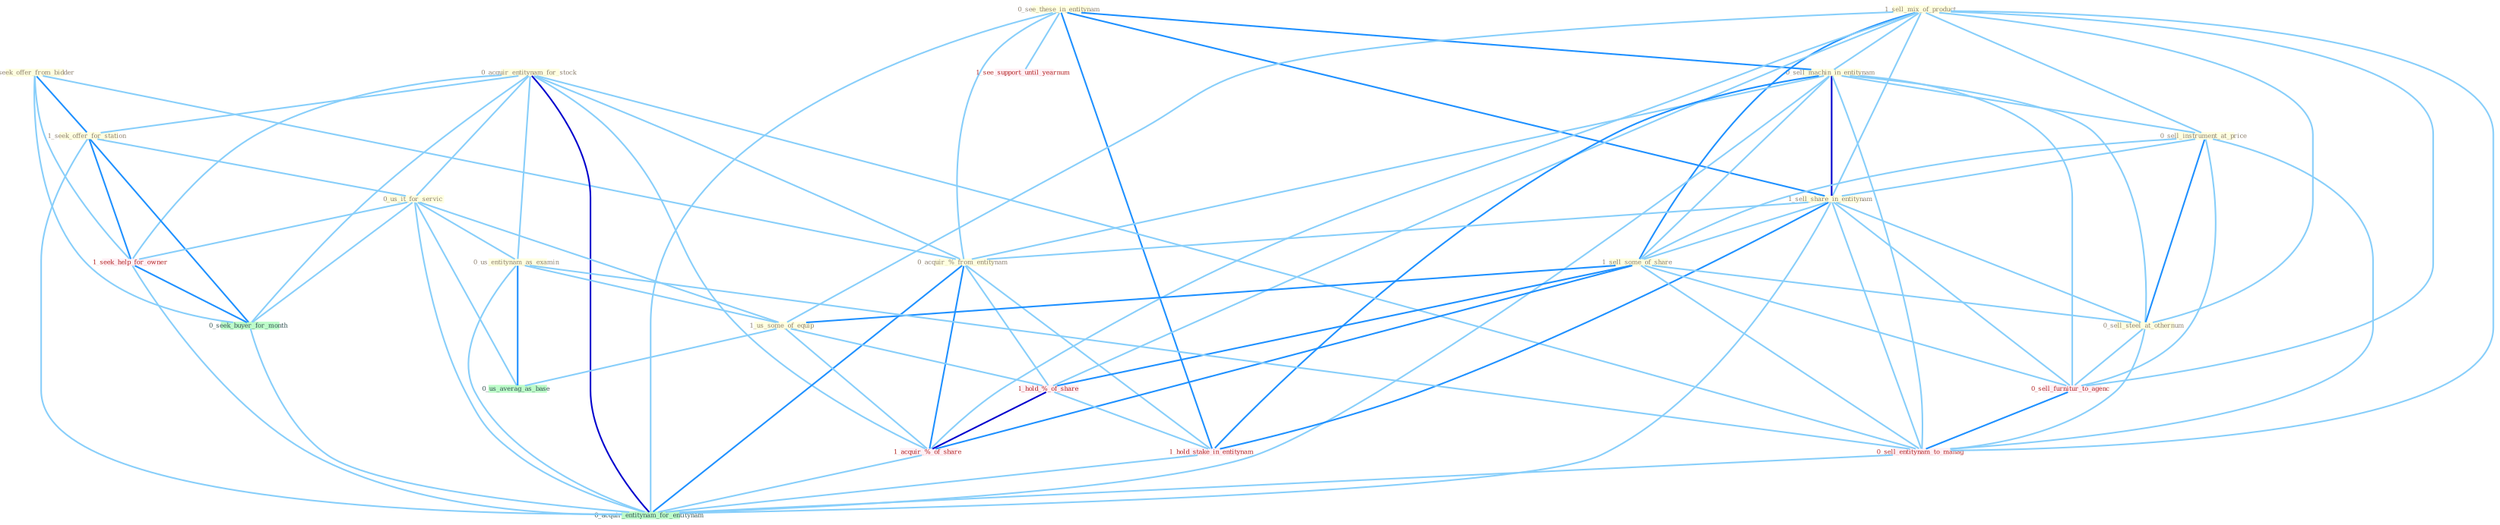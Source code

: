 Graph G{ 
    node
    [shape=polygon,style=filled,width=.5,height=.06,color="#BDFCC9",fixedsize=true,fontsize=4,
    fontcolor="#2f4f4f"];
    {node
    [color="#ffffe0", fontcolor="#8b7d6b"] "0_seek_offer_from_bidder " "0_see_these_in_entitynam " "1_sell_mix_of_product " "0_sell_machin_in_entitynam " "0_acquir_entitynam_for_stock " "1_seek_offer_for_station " "0_sell_instrument_at_price " "1_sell_share_in_entitynam " "0_acquir_%_from_entitynam " "1_sell_some_of_share " "0_us_it_for_servic " "0_sell_steel_at_othernum " "0_us_entitynam_as_examin " "1_us_some_of_equip "}
{node [color="#fff0f5", fontcolor="#b22222"] "1_hold_%_of_share " "1_hold_stake_in_entitynam " "1_seek_help_for_owner " "1_acquir_%_of_share " "1_see_support_until_yearnum " "0_sell_furnitur_to_agenc " "0_sell_entitynam_to_manag "}
edge [color="#B0E2FF"];

	"0_seek_offer_from_bidder " -- "1_seek_offer_for_station " [w="2", color="#1e90ff" , len=0.8];
	"0_seek_offer_from_bidder " -- "0_acquir_%_from_entitynam " [w="1", color="#87cefa" ];
	"0_seek_offer_from_bidder " -- "1_seek_help_for_owner " [w="1", color="#87cefa" ];
	"0_seek_offer_from_bidder " -- "0_seek_buyer_for_month " [w="1", color="#87cefa" ];
	"0_see_these_in_entitynam " -- "0_sell_machin_in_entitynam " [w="2", color="#1e90ff" , len=0.8];
	"0_see_these_in_entitynam " -- "1_sell_share_in_entitynam " [w="2", color="#1e90ff" , len=0.8];
	"0_see_these_in_entitynam " -- "0_acquir_%_from_entitynam " [w="1", color="#87cefa" ];
	"0_see_these_in_entitynam " -- "1_hold_stake_in_entitynam " [w="2", color="#1e90ff" , len=0.8];
	"0_see_these_in_entitynam " -- "1_see_support_until_yearnum " [w="1", color="#87cefa" ];
	"0_see_these_in_entitynam " -- "0_acquir_entitynam_for_entitynam " [w="1", color="#87cefa" ];
	"1_sell_mix_of_product " -- "0_sell_machin_in_entitynam " [w="1", color="#87cefa" ];
	"1_sell_mix_of_product " -- "0_sell_instrument_at_price " [w="1", color="#87cefa" ];
	"1_sell_mix_of_product " -- "1_sell_share_in_entitynam " [w="1", color="#87cefa" ];
	"1_sell_mix_of_product " -- "1_sell_some_of_share " [w="2", color="#1e90ff" , len=0.8];
	"1_sell_mix_of_product " -- "0_sell_steel_at_othernum " [w="1", color="#87cefa" ];
	"1_sell_mix_of_product " -- "1_us_some_of_equip " [w="1", color="#87cefa" ];
	"1_sell_mix_of_product " -- "1_hold_%_of_share " [w="1", color="#87cefa" ];
	"1_sell_mix_of_product " -- "1_acquir_%_of_share " [w="1", color="#87cefa" ];
	"1_sell_mix_of_product " -- "0_sell_furnitur_to_agenc " [w="1", color="#87cefa" ];
	"1_sell_mix_of_product " -- "0_sell_entitynam_to_manag " [w="1", color="#87cefa" ];
	"0_sell_machin_in_entitynam " -- "0_sell_instrument_at_price " [w="1", color="#87cefa" ];
	"0_sell_machin_in_entitynam " -- "1_sell_share_in_entitynam " [w="3", color="#0000cd" , len=0.6];
	"0_sell_machin_in_entitynam " -- "0_acquir_%_from_entitynam " [w="1", color="#87cefa" ];
	"0_sell_machin_in_entitynam " -- "1_sell_some_of_share " [w="1", color="#87cefa" ];
	"0_sell_machin_in_entitynam " -- "0_sell_steel_at_othernum " [w="1", color="#87cefa" ];
	"0_sell_machin_in_entitynam " -- "1_hold_stake_in_entitynam " [w="2", color="#1e90ff" , len=0.8];
	"0_sell_machin_in_entitynam " -- "0_sell_furnitur_to_agenc " [w="1", color="#87cefa" ];
	"0_sell_machin_in_entitynam " -- "0_sell_entitynam_to_manag " [w="1", color="#87cefa" ];
	"0_sell_machin_in_entitynam " -- "0_acquir_entitynam_for_entitynam " [w="1", color="#87cefa" ];
	"0_acquir_entitynam_for_stock " -- "1_seek_offer_for_station " [w="1", color="#87cefa" ];
	"0_acquir_entitynam_for_stock " -- "0_acquir_%_from_entitynam " [w="1", color="#87cefa" ];
	"0_acquir_entitynam_for_stock " -- "0_us_it_for_servic " [w="1", color="#87cefa" ];
	"0_acquir_entitynam_for_stock " -- "0_us_entitynam_as_examin " [w="1", color="#87cefa" ];
	"0_acquir_entitynam_for_stock " -- "1_seek_help_for_owner " [w="1", color="#87cefa" ];
	"0_acquir_entitynam_for_stock " -- "0_seek_buyer_for_month " [w="1", color="#87cefa" ];
	"0_acquir_entitynam_for_stock " -- "1_acquir_%_of_share " [w="1", color="#87cefa" ];
	"0_acquir_entitynam_for_stock " -- "0_sell_entitynam_to_manag " [w="1", color="#87cefa" ];
	"0_acquir_entitynam_for_stock " -- "0_acquir_entitynam_for_entitynam " [w="3", color="#0000cd" , len=0.6];
	"1_seek_offer_for_station " -- "0_us_it_for_servic " [w="1", color="#87cefa" ];
	"1_seek_offer_for_station " -- "1_seek_help_for_owner " [w="2", color="#1e90ff" , len=0.8];
	"1_seek_offer_for_station " -- "0_seek_buyer_for_month " [w="2", color="#1e90ff" , len=0.8];
	"1_seek_offer_for_station " -- "0_acquir_entitynam_for_entitynam " [w="1", color="#87cefa" ];
	"0_sell_instrument_at_price " -- "1_sell_share_in_entitynam " [w="1", color="#87cefa" ];
	"0_sell_instrument_at_price " -- "1_sell_some_of_share " [w="1", color="#87cefa" ];
	"0_sell_instrument_at_price " -- "0_sell_steel_at_othernum " [w="2", color="#1e90ff" , len=0.8];
	"0_sell_instrument_at_price " -- "0_sell_furnitur_to_agenc " [w="1", color="#87cefa" ];
	"0_sell_instrument_at_price " -- "0_sell_entitynam_to_manag " [w="1", color="#87cefa" ];
	"1_sell_share_in_entitynam " -- "0_acquir_%_from_entitynam " [w="1", color="#87cefa" ];
	"1_sell_share_in_entitynam " -- "1_sell_some_of_share " [w="1", color="#87cefa" ];
	"1_sell_share_in_entitynam " -- "0_sell_steel_at_othernum " [w="1", color="#87cefa" ];
	"1_sell_share_in_entitynam " -- "1_hold_stake_in_entitynam " [w="2", color="#1e90ff" , len=0.8];
	"1_sell_share_in_entitynam " -- "0_sell_furnitur_to_agenc " [w="1", color="#87cefa" ];
	"1_sell_share_in_entitynam " -- "0_sell_entitynam_to_manag " [w="1", color="#87cefa" ];
	"1_sell_share_in_entitynam " -- "0_acquir_entitynam_for_entitynam " [w="1", color="#87cefa" ];
	"0_acquir_%_from_entitynam " -- "1_hold_%_of_share " [w="1", color="#87cefa" ];
	"0_acquir_%_from_entitynam " -- "1_hold_stake_in_entitynam " [w="1", color="#87cefa" ];
	"0_acquir_%_from_entitynam " -- "1_acquir_%_of_share " [w="2", color="#1e90ff" , len=0.8];
	"0_acquir_%_from_entitynam " -- "0_acquir_entitynam_for_entitynam " [w="2", color="#1e90ff" , len=0.8];
	"1_sell_some_of_share " -- "0_sell_steel_at_othernum " [w="1", color="#87cefa" ];
	"1_sell_some_of_share " -- "1_us_some_of_equip " [w="2", color="#1e90ff" , len=0.8];
	"1_sell_some_of_share " -- "1_hold_%_of_share " [w="2", color="#1e90ff" , len=0.8];
	"1_sell_some_of_share " -- "1_acquir_%_of_share " [w="2", color="#1e90ff" , len=0.8];
	"1_sell_some_of_share " -- "0_sell_furnitur_to_agenc " [w="1", color="#87cefa" ];
	"1_sell_some_of_share " -- "0_sell_entitynam_to_manag " [w="1", color="#87cefa" ];
	"0_us_it_for_servic " -- "0_us_entitynam_as_examin " [w="1", color="#87cefa" ];
	"0_us_it_for_servic " -- "1_us_some_of_equip " [w="1", color="#87cefa" ];
	"0_us_it_for_servic " -- "1_seek_help_for_owner " [w="1", color="#87cefa" ];
	"0_us_it_for_servic " -- "0_seek_buyer_for_month " [w="1", color="#87cefa" ];
	"0_us_it_for_servic " -- "0_us_averag_as_base " [w="1", color="#87cefa" ];
	"0_us_it_for_servic " -- "0_acquir_entitynam_for_entitynam " [w="1", color="#87cefa" ];
	"0_sell_steel_at_othernum " -- "0_sell_furnitur_to_agenc " [w="1", color="#87cefa" ];
	"0_sell_steel_at_othernum " -- "0_sell_entitynam_to_manag " [w="1", color="#87cefa" ];
	"0_us_entitynam_as_examin " -- "1_us_some_of_equip " [w="1", color="#87cefa" ];
	"0_us_entitynam_as_examin " -- "0_us_averag_as_base " [w="2", color="#1e90ff" , len=0.8];
	"0_us_entitynam_as_examin " -- "0_sell_entitynam_to_manag " [w="1", color="#87cefa" ];
	"0_us_entitynam_as_examin " -- "0_acquir_entitynam_for_entitynam " [w="1", color="#87cefa" ];
	"1_us_some_of_equip " -- "1_hold_%_of_share " [w="1", color="#87cefa" ];
	"1_us_some_of_equip " -- "1_acquir_%_of_share " [w="1", color="#87cefa" ];
	"1_us_some_of_equip " -- "0_us_averag_as_base " [w="1", color="#87cefa" ];
	"1_hold_%_of_share " -- "1_hold_stake_in_entitynam " [w="1", color="#87cefa" ];
	"1_hold_%_of_share " -- "1_acquir_%_of_share " [w="3", color="#0000cd" , len=0.6];
	"1_hold_stake_in_entitynam " -- "0_acquir_entitynam_for_entitynam " [w="1", color="#87cefa" ];
	"1_seek_help_for_owner " -- "0_seek_buyer_for_month " [w="2", color="#1e90ff" , len=0.8];
	"1_seek_help_for_owner " -- "0_acquir_entitynam_for_entitynam " [w="1", color="#87cefa" ];
	"0_seek_buyer_for_month " -- "0_acquir_entitynam_for_entitynam " [w="1", color="#87cefa" ];
	"1_acquir_%_of_share " -- "0_acquir_entitynam_for_entitynam " [w="1", color="#87cefa" ];
	"0_sell_furnitur_to_agenc " -- "0_sell_entitynam_to_manag " [w="2", color="#1e90ff" , len=0.8];
	"0_sell_entitynam_to_manag " -- "0_acquir_entitynam_for_entitynam " [w="1", color="#87cefa" ];
}